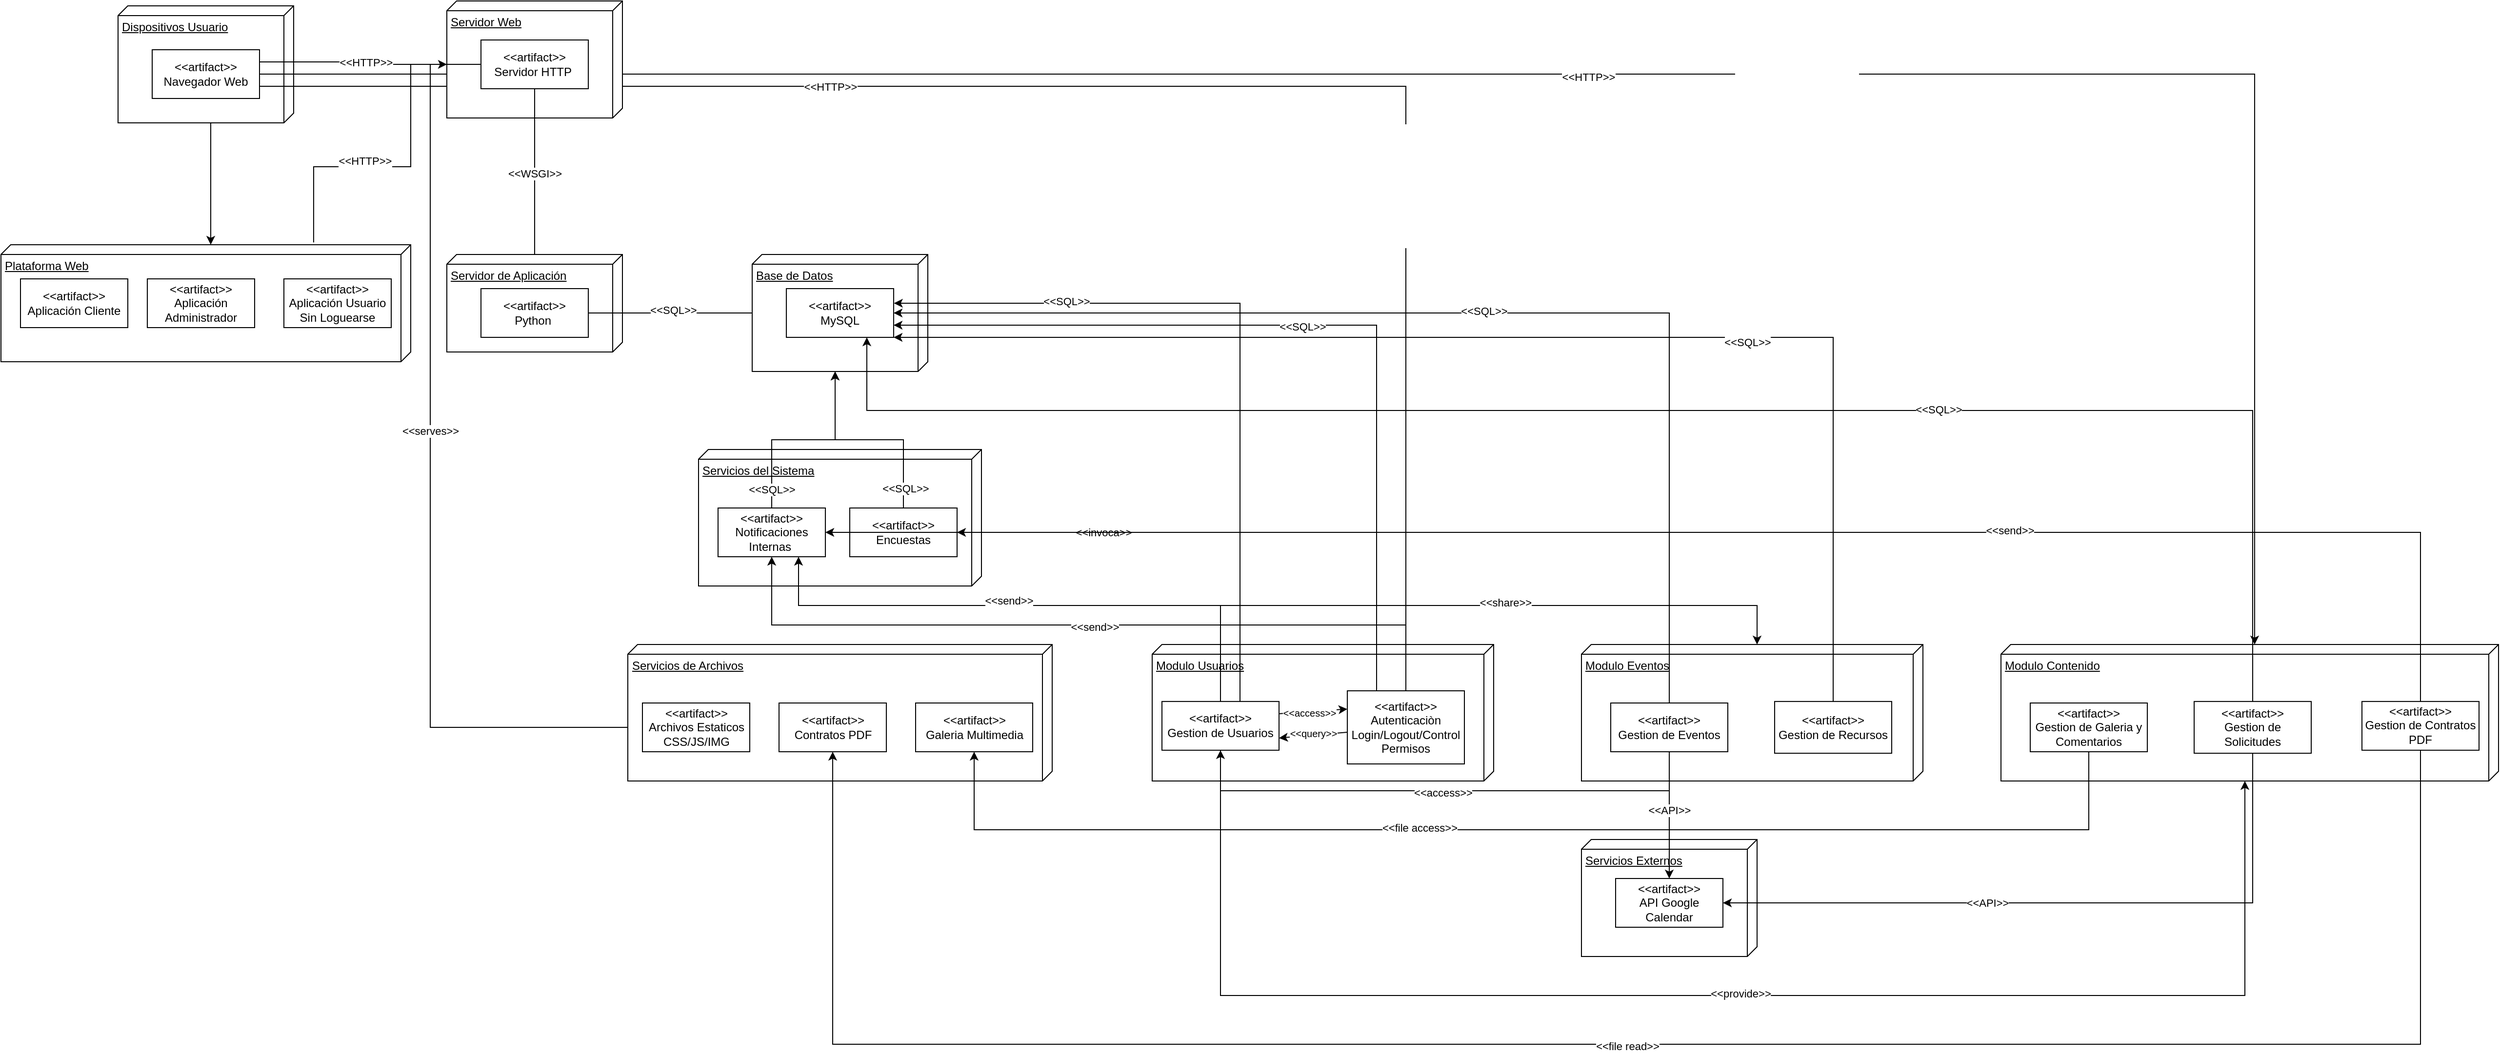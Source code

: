 <mxfile version="28.0.6">
  <diagram name="Página-1" id="GvXXKSNRcuP7JfTzqSxy">
    <mxGraphModel grid="1" page="1" gridSize="10" guides="1" tooltips="1" connect="1" arrows="1" fold="1" pageScale="1" pageWidth="827" pageHeight="1169" math="0" shadow="0">
      <root>
        <mxCell id="0" />
        <mxCell id="1" parent="0" />
        <mxCell id="qR350ktHw3m1VdkChVLU-1" value="Dispositivos Usuario" style="verticalAlign=top;align=left;spacingTop=8;spacingLeft=2;spacingRight=12;shape=cube;size=10;direction=south;fontStyle=4;html=1;whiteSpace=wrap;" vertex="1" parent="1">
          <mxGeometry x="310" y="25" width="180" height="120" as="geometry" />
        </mxCell>
        <mxCell id="qR350ktHw3m1VdkChVLU-16" style="edgeStyle=orthogonalEdgeStyle;rounded=0;orthogonalLoop=1;jettySize=auto;html=1;exitX=1;exitY=0.25;exitDx=0;exitDy=0;" edge="1" parent="1" source="qR350ktHw3m1VdkChVLU-2" target="qR350ktHw3m1VdkChVLU-10">
          <mxGeometry relative="1" as="geometry">
            <mxPoint x="630" y="95" as="targetPoint" />
          </mxGeometry>
        </mxCell>
        <mxCell id="qR350ktHw3m1VdkChVLU-17" value="&amp;lt;&amp;lt;HTTP&amp;gt;&amp;gt;" style="edgeLabel;html=1;align=center;verticalAlign=middle;resizable=0;points=[];" vertex="1" connectable="0" parent="qR350ktHw3m1VdkChVLU-16">
          <mxGeometry x="-0.048" relative="1" as="geometry">
            <mxPoint as="offset" />
          </mxGeometry>
        </mxCell>
        <mxCell id="qR350ktHw3m1VdkChVLU-51" style="edgeStyle=orthogonalEdgeStyle;rounded=0;orthogonalLoop=1;jettySize=auto;html=1;entryX=0.5;entryY=0;entryDx=0;entryDy=0;exitX=1;exitY=0.75;exitDx=0;exitDy=0;" edge="1" parent="1" source="qR350ktHw3m1VdkChVLU-2" target="qR350ktHw3m1VdkChVLU-45">
          <mxGeometry relative="1" as="geometry">
            <mxPoint x="1261.818" y="280" as="targetPoint" />
          </mxGeometry>
        </mxCell>
        <mxCell id="qR350ktHw3m1VdkChVLU-52" value="&amp;lt;&amp;lt;HTTP&amp;gt;&amp;gt;" style="edgeLabel;html=1;align=center;verticalAlign=middle;resizable=0;points=[];" vertex="1" connectable="0" parent="qR350ktHw3m1VdkChVLU-51">
          <mxGeometry x="-0.35" relative="1" as="geometry">
            <mxPoint x="1" as="offset" />
          </mxGeometry>
        </mxCell>
        <mxCell id="qR350ktHw3m1VdkChVLU-70" style="edgeStyle=orthogonalEdgeStyle;rounded=0;orthogonalLoop=1;jettySize=auto;html=1;entryX=0;entryY=0;entryDx=0;entryDy=250;entryPerimeter=0;" edge="1" parent="1" source="qR350ktHw3m1VdkChVLU-2" target="qR350ktHw3m1VdkChVLU-65">
          <mxGeometry relative="1" as="geometry">
            <mxPoint x="2271.531" y="410" as="targetPoint" />
          </mxGeometry>
        </mxCell>
        <mxCell id="qR350ktHw3m1VdkChVLU-71" value="&amp;lt;&amp;lt;HTTP&amp;gt;&amp;gt;" style="edgeLabel;html=1;align=center;verticalAlign=middle;resizable=0;points=[];" vertex="1" connectable="0" parent="qR350ktHw3m1VdkChVLU-70">
          <mxGeometry x="0.035" y="-3" relative="1" as="geometry">
            <mxPoint x="1" as="offset" />
          </mxGeometry>
        </mxCell>
        <mxCell id="qR350ktHw3m1VdkChVLU-2" value="&amp;lt;&amp;lt;artifact&amp;gt;&amp;gt;&lt;br&gt;Navegador Web" style="html=1;whiteSpace=wrap;" vertex="1" parent="1">
          <mxGeometry x="345" y="70" width="110" height="50" as="geometry" />
        </mxCell>
        <mxCell id="qR350ktHw3m1VdkChVLU-9" value="Servidor Web" style="verticalAlign=top;align=left;spacingTop=8;spacingLeft=2;spacingRight=12;shape=cube;size=10;direction=south;fontStyle=4;html=1;whiteSpace=wrap;" vertex="1" parent="1">
          <mxGeometry x="647" y="20" width="180" height="120" as="geometry" />
        </mxCell>
        <mxCell id="qR350ktHw3m1VdkChVLU-21" style="edgeStyle=orthogonalEdgeStyle;rounded=0;orthogonalLoop=1;jettySize=auto;html=1;entryX=0.5;entryY=0;entryDx=0;entryDy=0;" edge="1" parent="1" source="qR350ktHw3m1VdkChVLU-10" target="qR350ktHw3m1VdkChVLU-14">
          <mxGeometry relative="1" as="geometry" />
        </mxCell>
        <mxCell id="qR350ktHw3m1VdkChVLU-22" value="&amp;lt;&amp;lt;WSGI&amp;gt;&amp;gt;" style="edgeLabel;html=1;align=center;verticalAlign=middle;resizable=0;points=[];" vertex="1" connectable="0" parent="qR350ktHw3m1VdkChVLU-21">
          <mxGeometry x="-0.154" relative="1" as="geometry">
            <mxPoint as="offset" />
          </mxGeometry>
        </mxCell>
        <mxCell id="qR350ktHw3m1VdkChVLU-39" style="edgeStyle=orthogonalEdgeStyle;rounded=0;orthogonalLoop=1;jettySize=auto;html=1;entryX=0;entryY=0.5;entryDx=0;entryDy=0;" edge="1" parent="1" source="qR350ktHw3m1VdkChVLU-10" target="qR350ktHw3m1VdkChVLU-35">
          <mxGeometry relative="1" as="geometry">
            <Array as="points">
              <mxPoint x="630" y="85" />
              <mxPoint x="630" y="765" />
            </Array>
          </mxGeometry>
        </mxCell>
        <mxCell id="qR350ktHw3m1VdkChVLU-40" value="&amp;lt;&amp;lt;serves&amp;gt;&amp;gt;" style="edgeLabel;html=1;align=center;verticalAlign=middle;resizable=0;points=[];" vertex="1" connectable="0" parent="qR350ktHw3m1VdkChVLU-39">
          <mxGeometry x="-0.173" y="-4" relative="1" as="geometry">
            <mxPoint x="4" y="35" as="offset" />
          </mxGeometry>
        </mxCell>
        <mxCell id="qR350ktHw3m1VdkChVLU-10" value="&amp;lt;&amp;lt;artifact&amp;gt;&amp;gt;&lt;br&gt;Servidor HTTP&amp;nbsp;" style="html=1;whiteSpace=wrap;" vertex="1" parent="1">
          <mxGeometry x="682" y="60" width="110" height="50" as="geometry" />
        </mxCell>
        <mxCell id="qR350ktHw3m1VdkChVLU-13" value="Servidor de Aplicación" style="verticalAlign=top;align=left;spacingTop=8;spacingLeft=2;spacingRight=12;shape=cube;size=10;direction=south;fontStyle=4;html=1;whiteSpace=wrap;" vertex="1" parent="1">
          <mxGeometry x="647" y="280" width="180" height="100" as="geometry" />
        </mxCell>
        <mxCell id="qR350ktHw3m1VdkChVLU-18" style="edgeStyle=orthogonalEdgeStyle;rounded=0;orthogonalLoop=1;jettySize=auto;html=1;entryX=0;entryY=0.5;entryDx=0;entryDy=0;" edge="1" parent="1" source="qR350ktHw3m1VdkChVLU-14" target="qR350ktHw3m1VdkChVLU-25">
          <mxGeometry relative="1" as="geometry">
            <mxPoint x="955" y="400" as="targetPoint" />
            <Array as="points" />
          </mxGeometry>
        </mxCell>
        <mxCell id="qR350ktHw3m1VdkChVLU-19" value="&amp;lt;&amp;lt;SQL&amp;gt;&amp;gt;" style="edgeLabel;html=1;align=center;verticalAlign=middle;resizable=0;points=[];" vertex="1" connectable="0" parent="qR350ktHw3m1VdkChVLU-18">
          <mxGeometry x="-0.12" y="3" relative="1" as="geometry">
            <mxPoint x="-3" as="offset" />
          </mxGeometry>
        </mxCell>
        <mxCell id="qR350ktHw3m1VdkChVLU-14" value="&amp;lt;&amp;lt;artifact&amp;gt;&amp;gt;&lt;br&gt;Python&amp;nbsp;" style="html=1;whiteSpace=wrap;" vertex="1" parent="1">
          <mxGeometry x="682" y="315" width="110" height="50" as="geometry" />
        </mxCell>
        <mxCell id="qR350ktHw3m1VdkChVLU-24" value="Base de Datos" style="verticalAlign=top;align=left;spacingTop=8;spacingLeft=2;spacingRight=12;shape=cube;size=10;direction=south;fontStyle=4;html=1;whiteSpace=wrap;" vertex="1" parent="1">
          <mxGeometry x="960" y="280" width="180" height="120" as="geometry" />
        </mxCell>
        <mxCell id="qR350ktHw3m1VdkChVLU-25" value="&amp;lt;&amp;lt;artifact&amp;gt;&amp;gt;&lt;br&gt;MySQL" style="html=1;whiteSpace=wrap;" vertex="1" parent="1">
          <mxGeometry x="995" y="315" width="110" height="50" as="geometry" />
        </mxCell>
        <mxCell id="qR350ktHw3m1VdkChVLU-27" value="Servicios del Sistema" style="verticalAlign=top;align=left;spacingTop=8;spacingLeft=2;spacingRight=12;shape=cube;size=10;direction=south;fontStyle=4;html=1;whiteSpace=wrap;" vertex="1" parent="1">
          <mxGeometry x="905" y="480" width="290" height="140" as="geometry" />
        </mxCell>
        <mxCell id="qR350ktHw3m1VdkChVLU-28" value="&amp;lt;&amp;lt;artifact&amp;gt;&amp;gt;&lt;br&gt;Notificaciones Internas&amp;nbsp;" style="html=1;whiteSpace=wrap;" vertex="1" parent="1">
          <mxGeometry x="925" y="540" width="110" height="50" as="geometry" />
        </mxCell>
        <mxCell id="qR350ktHw3m1VdkChVLU-29" value="&amp;lt;&amp;lt;artifact&amp;gt;&amp;gt;&lt;br&gt;Encuestas" style="html=1;whiteSpace=wrap;" vertex="1" parent="1">
          <mxGeometry x="1060" y="540" width="110" height="50" as="geometry" />
        </mxCell>
        <mxCell id="qR350ktHw3m1VdkChVLU-30" style="edgeStyle=orthogonalEdgeStyle;rounded=0;orthogonalLoop=1;jettySize=auto;html=1;entryX=0;entryY=0;entryDx=120;entryDy=95;entryPerimeter=0;" edge="1" parent="1" source="qR350ktHw3m1VdkChVLU-28" target="qR350ktHw3m1VdkChVLU-24">
          <mxGeometry relative="1" as="geometry" />
        </mxCell>
        <mxCell id="qR350ktHw3m1VdkChVLU-31" style="edgeStyle=orthogonalEdgeStyle;rounded=0;orthogonalLoop=1;jettySize=auto;html=1;entryX=0;entryY=0;entryDx=120;entryDy=95;entryPerimeter=0;" edge="1" parent="1" source="qR350ktHw3m1VdkChVLU-29" target="qR350ktHw3m1VdkChVLU-24">
          <mxGeometry relative="1" as="geometry" />
        </mxCell>
        <mxCell id="qR350ktHw3m1VdkChVLU-32" value="&amp;lt;&amp;lt;SQL&amp;gt;&amp;gt;" style="edgeLabel;html=1;align=center;verticalAlign=middle;resizable=0;points=[];" vertex="1" connectable="0" parent="qR350ktHw3m1VdkChVLU-31">
          <mxGeometry x="0.654" relative="1" as="geometry">
            <mxPoint x="-65" y="84" as="offset" />
          </mxGeometry>
        </mxCell>
        <mxCell id="qR350ktHw3m1VdkChVLU-33" value="&amp;lt;&amp;lt;SQL&amp;gt;&amp;gt;" style="edgeLabel;html=1;align=center;verticalAlign=middle;resizable=0;points=[];" vertex="1" connectable="0" parent="1">
          <mxGeometry x="1035" y="540" as="geometry">
            <mxPoint x="82" y="-20" as="offset" />
          </mxGeometry>
        </mxCell>
        <mxCell id="qR350ktHw3m1VdkChVLU-34" value="Servicios de Archivos" style="verticalAlign=top;align=left;spacingTop=8;spacingLeft=2;spacingRight=12;shape=cube;size=10;direction=south;fontStyle=4;html=1;whiteSpace=wrap;" vertex="1" parent="1">
          <mxGeometry x="832.5" y="680" width="435" height="140" as="geometry" />
        </mxCell>
        <mxCell id="qR350ktHw3m1VdkChVLU-35" value="&amp;lt;&amp;lt;artifact&amp;gt;&amp;gt;&lt;br&gt;Archivos Estaticos&lt;br&gt;CSS/JS/IMG" style="html=1;whiteSpace=wrap;" vertex="1" parent="1">
          <mxGeometry x="847.5" y="740" width="110" height="50" as="geometry" />
        </mxCell>
        <mxCell id="qR350ktHw3m1VdkChVLU-36" value="&amp;lt;&amp;lt;artifact&amp;gt;&amp;gt;&lt;br&gt;Contratos PDF" style="html=1;whiteSpace=wrap;" vertex="1" parent="1">
          <mxGeometry x="987.5" y="740" width="110" height="50" as="geometry" />
        </mxCell>
        <mxCell id="qR350ktHw3m1VdkChVLU-38" value="&amp;lt;&amp;lt;artifact&amp;gt;&amp;gt;&lt;br&gt;Galeria Multimedia" style="html=1;whiteSpace=wrap;" vertex="1" parent="1">
          <mxGeometry x="1127.5" y="740" width="120" height="50" as="geometry" />
        </mxCell>
        <mxCell id="qR350ktHw3m1VdkChVLU-41" value="Servicios Externos" style="verticalAlign=top;align=left;spacingTop=8;spacingLeft=2;spacingRight=12;shape=cube;size=10;direction=south;fontStyle=4;html=1;whiteSpace=wrap;" vertex="1" parent="1">
          <mxGeometry x="1810" y="880" width="180" height="120" as="geometry" />
        </mxCell>
        <mxCell id="qR350ktHw3m1VdkChVLU-42" value="&amp;lt;&amp;lt;artifact&amp;gt;&amp;gt;&lt;br&gt;API Google Calendar" style="html=1;whiteSpace=wrap;" vertex="1" parent="1">
          <mxGeometry x="1845" y="920" width="110" height="50" as="geometry" />
        </mxCell>
        <mxCell id="qR350ktHw3m1VdkChVLU-43" value="Modulo Usuarios" style="verticalAlign=top;align=left;spacingTop=8;spacingLeft=2;spacingRight=12;shape=cube;size=10;direction=south;fontStyle=4;html=1;whiteSpace=wrap;" vertex="1" parent="1">
          <mxGeometry x="1370" y="680" width="350" height="140" as="geometry" />
        </mxCell>
        <mxCell id="qR350ktHw3m1VdkChVLU-61" style="edgeStyle=orthogonalEdgeStyle;rounded=0;orthogonalLoop=1;jettySize=auto;html=1;entryX=1.003;entryY=0.317;entryDx=0;entryDy=0;entryPerimeter=0;" edge="1" parent="1" source="qR350ktHw3m1VdkChVLU-44" target="qR350ktHw3m1VdkChVLU-25">
          <mxGeometry relative="1" as="geometry">
            <Array as="points">
              <mxPoint x="1460" y="330" />
              <mxPoint x="1105" y="330" />
            </Array>
          </mxGeometry>
        </mxCell>
        <mxCell id="qR350ktHw3m1VdkChVLU-63" value="&amp;lt;&amp;lt;SQL&amp;gt;&amp;gt;" style="edgeLabel;html=1;align=center;verticalAlign=middle;resizable=0;points=[];" vertex="1" connectable="0" parent="qR350ktHw3m1VdkChVLU-61">
          <mxGeometry x="0.537" y="-2" relative="1" as="geometry">
            <mxPoint as="offset" />
          </mxGeometry>
        </mxCell>
        <mxCell id="qR350ktHw3m1VdkChVLU-80" style="edgeStyle=orthogonalEdgeStyle;rounded=0;orthogonalLoop=1;jettySize=auto;html=1;entryX=1;entryY=0.5;entryDx=0;entryDy=0;" edge="1" parent="1" source="qR350ktHw3m1VdkChVLU-44" target="qR350ktHw3m1VdkChVLU-29">
          <mxGeometry relative="1" as="geometry">
            <Array as="points">
              <mxPoint x="1460" y="565" />
            </Array>
          </mxGeometry>
        </mxCell>
        <mxCell id="qR350ktHw3m1VdkChVLU-81" value="&amp;lt;&amp;lt;invoca&amp;gt;&amp;gt;" style="edgeLabel;html=1;align=center;verticalAlign=middle;resizable=0;points=[];" vertex="1" connectable="0" parent="qR350ktHw3m1VdkChVLU-80">
          <mxGeometry x="0.356" y="-4" relative="1" as="geometry">
            <mxPoint y="4" as="offset" />
          </mxGeometry>
        </mxCell>
        <mxCell id="qR350ktHw3m1VdkChVLU-82" style="rounded=0;orthogonalLoop=1;jettySize=auto;html=1;entryX=0;entryY=0.25;entryDx=0;entryDy=0;exitX=1;exitY=0.25;exitDx=0;exitDy=0;" edge="1" parent="1" source="qR350ktHw3m1VdkChVLU-44" target="qR350ktHw3m1VdkChVLU-45">
          <mxGeometry relative="1" as="geometry" />
        </mxCell>
        <mxCell id="qR350ktHw3m1VdkChVLU-83" value="&lt;font style=&quot;font-size: 10px;&quot;&gt;&amp;lt;&amp;lt;access&amp;gt;&amp;gt;&lt;/font&gt;" style="edgeLabel;html=1;align=center;verticalAlign=middle;resizable=0;points=[];" vertex="1" connectable="0" parent="qR350ktHw3m1VdkChVLU-82">
          <mxGeometry x="-0.115" y="-1" relative="1" as="geometry">
            <mxPoint as="offset" />
          </mxGeometry>
        </mxCell>
        <mxCell id="qR350ktHw3m1VdkChVLU-93" style="edgeStyle=orthogonalEdgeStyle;rounded=0;orthogonalLoop=1;jettySize=auto;html=1;entryX=0.75;entryY=1;entryDx=0;entryDy=0;" edge="1" parent="1" source="qR350ktHw3m1VdkChVLU-44" target="qR350ktHw3m1VdkChVLU-28">
          <mxGeometry relative="1" as="geometry">
            <Array as="points">
              <mxPoint x="1440" y="640" />
              <mxPoint x="1008" y="640" />
            </Array>
          </mxGeometry>
        </mxCell>
        <mxCell id="qR350ktHw3m1VdkChVLU-94" value="&amp;lt;&amp;lt;send&amp;gt;&amp;gt;" style="edgeLabel;html=1;align=center;verticalAlign=middle;resizable=0;points=[];" vertex="1" connectable="0" parent="qR350ktHw3m1VdkChVLU-93">
          <mxGeometry x="0.086" y="-5" relative="1" as="geometry">
            <mxPoint as="offset" />
          </mxGeometry>
        </mxCell>
        <mxCell id="qR350ktHw3m1VdkChVLU-44" value="&amp;lt;&amp;lt;artifact&amp;gt;&amp;gt;&lt;br&gt;Gestion de Usuarios" style="html=1;whiteSpace=wrap;" vertex="1" parent="1">
          <mxGeometry x="1380" y="738.44" width="120" height="50" as="geometry" />
        </mxCell>
        <mxCell id="qR350ktHw3m1VdkChVLU-48" style="edgeStyle=orthogonalEdgeStyle;rounded=0;orthogonalLoop=1;jettySize=auto;html=1;entryX=0.5;entryY=1;entryDx=0;entryDy=0;" edge="1" parent="1" source="qR350ktHw3m1VdkChVLU-45" target="qR350ktHw3m1VdkChVLU-28">
          <mxGeometry relative="1" as="geometry">
            <Array as="points">
              <mxPoint x="1630" y="660" />
              <mxPoint x="980" y="660" />
            </Array>
          </mxGeometry>
        </mxCell>
        <mxCell id="qR350ktHw3m1VdkChVLU-49" value="&amp;lt;&amp;lt;send&amp;gt;&amp;gt;" style="edgeLabel;html=1;align=center;verticalAlign=middle;resizable=0;points=[];" vertex="1" connectable="0" parent="qR350ktHw3m1VdkChVLU-48">
          <mxGeometry x="0.029" y="2" relative="1" as="geometry">
            <mxPoint x="18" as="offset" />
          </mxGeometry>
        </mxCell>
        <mxCell id="qR350ktHw3m1VdkChVLU-62" style="edgeStyle=orthogonalEdgeStyle;rounded=0;orthogonalLoop=1;jettySize=auto;html=1;entryX=1;entryY=0.75;entryDx=0;entryDy=0;" edge="1" parent="1" source="qR350ktHw3m1VdkChVLU-45" target="qR350ktHw3m1VdkChVLU-25">
          <mxGeometry relative="1" as="geometry">
            <Array as="points">
              <mxPoint x="1600" y="352" />
            </Array>
          </mxGeometry>
        </mxCell>
        <mxCell id="qR350ktHw3m1VdkChVLU-64" value="&amp;lt;&amp;lt;SQL&amp;gt;&amp;gt;" style="edgeLabel;html=1;align=center;verticalAlign=middle;resizable=0;points=[];" vertex="1" connectable="0" parent="qR350ktHw3m1VdkChVLU-62">
          <mxGeometry x="0.037" y="1" relative="1" as="geometry">
            <mxPoint as="offset" />
          </mxGeometry>
        </mxCell>
        <mxCell id="qR350ktHw3m1VdkChVLU-85" style="rounded=0;orthogonalLoop=1;jettySize=auto;html=1;entryX=1;entryY=0.75;entryDx=0;entryDy=0;" edge="1" parent="1" source="qR350ktHw3m1VdkChVLU-45" target="qR350ktHw3m1VdkChVLU-44">
          <mxGeometry relative="1" as="geometry" />
        </mxCell>
        <mxCell id="qR350ktHw3m1VdkChVLU-86" value="&lt;font style=&quot;font-size: 10px;&quot;&gt;&amp;lt;&amp;lt;query&amp;gt;&amp;gt;&lt;/font&gt;" style="edgeLabel;html=1;align=center;verticalAlign=middle;resizable=0;points=[];" vertex="1" connectable="0" parent="qR350ktHw3m1VdkChVLU-85">
          <mxGeometry x="0.004" y="-2" relative="1" as="geometry">
            <mxPoint as="offset" />
          </mxGeometry>
        </mxCell>
        <mxCell id="qR350ktHw3m1VdkChVLU-45" value="&amp;lt;&amp;lt;artifact&amp;gt;&amp;gt;&lt;br&gt;Autenticaciòn&lt;br&gt;Login/Logout/Control Permisos" style="html=1;whiteSpace=wrap;" vertex="1" parent="1">
          <mxGeometry x="1570" y="727.5" width="120" height="75" as="geometry" />
        </mxCell>
        <mxCell id="qR350ktHw3m1VdkChVLU-57" value="Modulo Eventos" style="verticalAlign=top;align=left;spacingTop=8;spacingLeft=2;spacingRight=12;shape=cube;size=10;direction=south;fontStyle=4;html=1;whiteSpace=wrap;" vertex="1" parent="1">
          <mxGeometry x="1810" y="680" width="350" height="140" as="geometry" />
        </mxCell>
        <mxCell id="qR350ktHw3m1VdkChVLU-60" style="edgeStyle=orthogonalEdgeStyle;rounded=0;orthogonalLoop=1;jettySize=auto;html=1;entryX=0.5;entryY=0;entryDx=0;entryDy=0;" edge="1" parent="1" source="qR350ktHw3m1VdkChVLU-58" target="qR350ktHw3m1VdkChVLU-42">
          <mxGeometry relative="1" as="geometry" />
        </mxCell>
        <mxCell id="qR350ktHw3m1VdkChVLU-77" value="&amp;lt;&amp;lt;API&amp;gt;&amp;gt;" style="edgeLabel;html=1;align=center;verticalAlign=middle;resizable=0;points=[];" vertex="1" connectable="0" parent="qR350ktHw3m1VdkChVLU-60">
          <mxGeometry x="-0.281" relative="1" as="geometry">
            <mxPoint y="13" as="offset" />
          </mxGeometry>
        </mxCell>
        <mxCell id="qR350ktHw3m1VdkChVLU-72" style="edgeStyle=orthogonalEdgeStyle;rounded=0;orthogonalLoop=1;jettySize=auto;html=1;entryX=1;entryY=0.5;entryDx=0;entryDy=0;" edge="1" parent="1" source="qR350ktHw3m1VdkChVLU-58" target="qR350ktHw3m1VdkChVLU-25">
          <mxGeometry relative="1" as="geometry">
            <Array as="points">
              <mxPoint x="1900" y="340" />
            </Array>
          </mxGeometry>
        </mxCell>
        <mxCell id="qR350ktHw3m1VdkChVLU-73" value="&amp;lt;&amp;lt;SQL&amp;gt;&amp;gt;" style="edgeLabel;html=1;align=center;verticalAlign=middle;resizable=0;points=[];" vertex="1" connectable="0" parent="qR350ktHw3m1VdkChVLU-72">
          <mxGeometry x="-0.012" y="-2" relative="1" as="geometry">
            <mxPoint as="offset" />
          </mxGeometry>
        </mxCell>
        <mxCell id="qR350ktHw3m1VdkChVLU-78" style="edgeStyle=orthogonalEdgeStyle;rounded=0;orthogonalLoop=1;jettySize=auto;html=1;entryX=0.5;entryY=1;entryDx=0;entryDy=0;" edge="1" parent="1" source="qR350ktHw3m1VdkChVLU-58" target="qR350ktHw3m1VdkChVLU-44">
          <mxGeometry relative="1" as="geometry">
            <Array as="points">
              <mxPoint x="1900" y="830" />
              <mxPoint x="1440" y="830" />
            </Array>
          </mxGeometry>
        </mxCell>
        <mxCell id="qR350ktHw3m1VdkChVLU-79" value="&amp;lt;&amp;lt;access&amp;gt;&amp;gt;" style="edgeLabel;html=1;align=center;verticalAlign=middle;resizable=0;points=[];" vertex="1" connectable="0" parent="qR350ktHw3m1VdkChVLU-78">
          <mxGeometry x="0.004" y="2" relative="1" as="geometry">
            <mxPoint as="offset" />
          </mxGeometry>
        </mxCell>
        <mxCell id="qR350ktHw3m1VdkChVLU-58" value="&amp;lt;&amp;lt;artifact&amp;gt;&amp;gt;&lt;br&gt;Gestion de Eventos" style="html=1;whiteSpace=wrap;" vertex="1" parent="1">
          <mxGeometry x="1840" y="740" width="120" height="50" as="geometry" />
        </mxCell>
        <mxCell id="qR350ktHw3m1VdkChVLU-74" style="edgeStyle=orthogonalEdgeStyle;rounded=0;orthogonalLoop=1;jettySize=auto;html=1;entryX=1;entryY=1;entryDx=0;entryDy=0;" edge="1" parent="1" source="qR350ktHw3m1VdkChVLU-59" target="qR350ktHw3m1VdkChVLU-25">
          <mxGeometry relative="1" as="geometry">
            <Array as="points">
              <mxPoint x="2068" y="365" />
            </Array>
          </mxGeometry>
        </mxCell>
        <mxCell id="qR350ktHw3m1VdkChVLU-76" value="&amp;lt;&amp;lt;SQL&amp;gt;&amp;gt;" style="edgeLabel;html=1;align=center;verticalAlign=middle;resizable=0;points=[];" vertex="1" connectable="0" parent="qR350ktHw3m1VdkChVLU-74">
          <mxGeometry x="-0.309" y="5" relative="1" as="geometry">
            <mxPoint as="offset" />
          </mxGeometry>
        </mxCell>
        <mxCell id="qR350ktHw3m1VdkChVLU-59" value="&amp;lt;&amp;lt;artifact&amp;gt;&amp;gt;&lt;br&gt;Gestion de Recursos" style="html=1;whiteSpace=wrap;" vertex="1" parent="1">
          <mxGeometry x="2008" y="738.44" width="120" height="53.12" as="geometry" />
        </mxCell>
        <mxCell id="qR350ktHw3m1VdkChVLU-65" value="Modulo Contenido" style="verticalAlign=top;align=left;spacingTop=8;spacingLeft=2;spacingRight=12;shape=cube;size=10;direction=south;fontStyle=4;html=1;whiteSpace=wrap;" vertex="1" parent="1">
          <mxGeometry x="2240" y="680" width="510" height="140" as="geometry" />
        </mxCell>
        <mxCell id="qR350ktHw3m1VdkChVLU-95" style="edgeStyle=orthogonalEdgeStyle;rounded=0;orthogonalLoop=1;jettySize=auto;html=1;entryX=0.5;entryY=1;entryDx=0;entryDy=0;" edge="1" parent="1" source="qR350ktHw3m1VdkChVLU-66" target="qR350ktHw3m1VdkChVLU-38">
          <mxGeometry relative="1" as="geometry">
            <Array as="points">
              <mxPoint x="2330" y="870" />
              <mxPoint x="1188" y="870" />
            </Array>
          </mxGeometry>
        </mxCell>
        <mxCell id="qR350ktHw3m1VdkChVLU-96" value="&amp;lt;&amp;lt;file access&amp;gt;&amp;gt;" style="edgeLabel;html=1;align=center;verticalAlign=middle;resizable=0;points=[];" vertex="1" connectable="0" parent="qR350ktHw3m1VdkChVLU-95">
          <mxGeometry x="0.178" y="-2" relative="1" as="geometry">
            <mxPoint x="1" as="offset" />
          </mxGeometry>
        </mxCell>
        <mxCell id="qR350ktHw3m1VdkChVLU-66" value="&amp;lt;&amp;lt;artifact&amp;gt;&amp;gt;&lt;br&gt;Gestion de Galeria y Comentarios" style="html=1;whiteSpace=wrap;" vertex="1" parent="1">
          <mxGeometry x="2270" y="740" width="120" height="50" as="geometry" />
        </mxCell>
        <mxCell id="qR350ktHw3m1VdkChVLU-97" style="edgeStyle=orthogonalEdgeStyle;rounded=0;orthogonalLoop=1;jettySize=auto;html=1;entryX=0.75;entryY=1;entryDx=0;entryDy=0;" edge="1" parent="1" source="qR350ktHw3m1VdkChVLU-67" target="qR350ktHw3m1VdkChVLU-25">
          <mxGeometry relative="1" as="geometry">
            <Array as="points">
              <mxPoint x="2498" y="440" />
              <mxPoint x="1078" y="440" />
            </Array>
          </mxGeometry>
        </mxCell>
        <mxCell id="qR350ktHw3m1VdkChVLU-101" value="&amp;lt;&amp;lt;SQL&amp;gt;&amp;gt;" style="edgeLabel;html=1;align=center;verticalAlign=middle;resizable=0;points=[];" vertex="1" connectable="0" parent="qR350ktHw3m1VdkChVLU-97">
          <mxGeometry x="-0.308" y="-1" relative="1" as="geometry">
            <mxPoint as="offset" />
          </mxGeometry>
        </mxCell>
        <mxCell id="qR350ktHw3m1VdkChVLU-104" style="edgeStyle=orthogonalEdgeStyle;rounded=0;orthogonalLoop=1;jettySize=auto;html=1;entryX=1;entryY=0.5;entryDx=0;entryDy=0;" edge="1" parent="1" source="qR350ktHw3m1VdkChVLU-67" target="qR350ktHw3m1VdkChVLU-42">
          <mxGeometry relative="1" as="geometry">
            <Array as="points">
              <mxPoint x="2498" y="945" />
            </Array>
          </mxGeometry>
        </mxCell>
        <mxCell id="qR350ktHw3m1VdkChVLU-105" value="&amp;lt;&amp;lt;API&amp;gt;&amp;gt;" style="edgeLabel;html=1;align=center;verticalAlign=middle;resizable=0;points=[];" vertex="1" connectable="0" parent="qR350ktHw3m1VdkChVLU-104">
          <mxGeometry x="0.222" y="-4" relative="1" as="geometry">
            <mxPoint y="4" as="offset" />
          </mxGeometry>
        </mxCell>
        <mxCell id="qR350ktHw3m1VdkChVLU-67" value="&amp;lt;&amp;lt;artifact&amp;gt;&amp;gt;&lt;br&gt;Gestion de Solicitudes" style="html=1;whiteSpace=wrap;" vertex="1" parent="1">
          <mxGeometry x="2438" y="738.44" width="120" height="53.12" as="geometry" />
        </mxCell>
        <mxCell id="qR350ktHw3m1VdkChVLU-102" style="edgeStyle=orthogonalEdgeStyle;rounded=0;orthogonalLoop=1;jettySize=auto;html=1;entryX=0.5;entryY=1;entryDx=0;entryDy=0;" edge="1" parent="1" source="qR350ktHw3m1VdkChVLU-69" target="qR350ktHw3m1VdkChVLU-36">
          <mxGeometry relative="1" as="geometry">
            <Array as="points">
              <mxPoint x="2670" y="1090" />
              <mxPoint x="1043" y="1090" />
            </Array>
          </mxGeometry>
        </mxCell>
        <mxCell id="qR350ktHw3m1VdkChVLU-103" value="&amp;lt;&amp;lt;file read&amp;gt;&amp;gt;" style="edgeLabel;html=1;align=center;verticalAlign=middle;resizable=0;points=[];" vertex="1" connectable="0" parent="qR350ktHw3m1VdkChVLU-102">
          <mxGeometry x="0.001" y="2" relative="1" as="geometry">
            <mxPoint x="1" as="offset" />
          </mxGeometry>
        </mxCell>
        <mxCell id="qR350ktHw3m1VdkChVLU-106" style="edgeStyle=orthogonalEdgeStyle;rounded=0;orthogonalLoop=1;jettySize=auto;html=1;entryX=1;entryY=0.5;entryDx=0;entryDy=0;" edge="1" parent="1" source="qR350ktHw3m1VdkChVLU-69" target="qR350ktHw3m1VdkChVLU-28">
          <mxGeometry relative="1" as="geometry">
            <Array as="points">
              <mxPoint x="2670" y="565" />
            </Array>
          </mxGeometry>
        </mxCell>
        <mxCell id="qR350ktHw3m1VdkChVLU-107" value="&amp;lt;&amp;lt;send&amp;gt;&amp;gt;" style="edgeLabel;html=1;align=center;verticalAlign=middle;resizable=0;points=[];" vertex="1" connectable="0" parent="qR350ktHw3m1VdkChVLU-106">
          <mxGeometry x="-0.342" y="-2" relative="1" as="geometry">
            <mxPoint as="offset" />
          </mxGeometry>
        </mxCell>
        <mxCell id="qR350ktHw3m1VdkChVLU-69" value="&amp;lt;&amp;lt;artifact&amp;gt;&amp;gt;&lt;br&gt;Gestion de Contratos PDF" style="html=1;whiteSpace=wrap;" vertex="1" parent="1">
          <mxGeometry x="2610" y="738.44" width="120" height="50" as="geometry" />
        </mxCell>
        <mxCell id="qR350ktHw3m1VdkChVLU-87" style="edgeStyle=orthogonalEdgeStyle;rounded=0;orthogonalLoop=1;jettySize=auto;html=1;entryX=0;entryY=0;entryDx=0;entryDy=170;entryPerimeter=0;" edge="1" parent="1" source="qR350ktHw3m1VdkChVLU-44" target="qR350ktHw3m1VdkChVLU-57">
          <mxGeometry relative="1" as="geometry">
            <Array as="points">
              <mxPoint x="1440" y="640" />
              <mxPoint x="1990" y="640" />
            </Array>
          </mxGeometry>
        </mxCell>
        <mxCell id="qR350ktHw3m1VdkChVLU-88" value="&amp;lt;&amp;lt;share&amp;gt;&amp;gt;" style="edgeLabel;html=1;align=center;verticalAlign=middle;resizable=0;points=[];" vertex="1" connectable="0" parent="qR350ktHw3m1VdkChVLU-87">
          <mxGeometry x="0.131" y="3" relative="1" as="geometry">
            <mxPoint x="1" as="offset" />
          </mxGeometry>
        </mxCell>
        <mxCell id="qR350ktHw3m1VdkChVLU-89" style="edgeStyle=orthogonalEdgeStyle;rounded=0;orthogonalLoop=1;jettySize=auto;html=1;entryX=0;entryY=0;entryDx=140;entryDy=260;entryPerimeter=0;" edge="1" parent="1" source="qR350ktHw3m1VdkChVLU-44" target="qR350ktHw3m1VdkChVLU-65">
          <mxGeometry relative="1" as="geometry">
            <Array as="points">
              <mxPoint x="1440" y="1040" />
              <mxPoint x="2490" y="1040" />
            </Array>
          </mxGeometry>
        </mxCell>
        <mxCell id="qR350ktHw3m1VdkChVLU-90" value="&amp;lt;&amp;lt;provide&amp;gt;&amp;gt;" style="edgeLabel;html=1;align=center;verticalAlign=middle;resizable=0;points=[];" vertex="1" connectable="0" parent="qR350ktHw3m1VdkChVLU-89">
          <mxGeometry x="0.029" y="2" relative="1" as="geometry">
            <mxPoint x="1" as="offset" />
          </mxGeometry>
        </mxCell>
        <mxCell id="fhIq3zyXwHZGVhk65Qyr-6" value="Plataforma Web" style="verticalAlign=top;align=left;spacingTop=8;spacingLeft=2;spacingRight=12;shape=cube;size=10;direction=south;fontStyle=4;html=1;whiteSpace=wrap;" vertex="1" parent="1">
          <mxGeometry x="190" y="270" width="420" height="120" as="geometry" />
        </mxCell>
        <mxCell id="fhIq3zyXwHZGVhk65Qyr-7" value="&amp;lt;&amp;lt;artifact&amp;gt;&amp;gt;&lt;br&gt;Aplicación Cliente" style="html=1;whiteSpace=wrap;" vertex="1" parent="1">
          <mxGeometry x="210" y="305" width="110" height="50" as="geometry" />
        </mxCell>
        <mxCell id="fhIq3zyXwHZGVhk65Qyr-8" value="&amp;lt;&amp;lt;artifact&amp;gt;&amp;gt;&lt;br&gt;Aplicación Administrador" style="html=1;whiteSpace=wrap;" vertex="1" parent="1">
          <mxGeometry x="340" y="305" width="110" height="50" as="geometry" />
        </mxCell>
        <mxCell id="fhIq3zyXwHZGVhk65Qyr-9" value="&amp;lt;&amp;lt;artifact&amp;gt;&amp;gt;&lt;br&gt;Aplicación Usuario Sin Loguearse" style="html=1;whiteSpace=wrap;" vertex="1" parent="1">
          <mxGeometry x="480" y="305" width="110" height="50" as="geometry" />
        </mxCell>
        <mxCell id="fhIq3zyXwHZGVhk65Qyr-10" style="edgeStyle=orthogonalEdgeStyle;rounded=0;orthogonalLoop=1;jettySize=auto;html=1;entryX=0;entryY=0;entryDx=0;entryDy=205;entryPerimeter=0;" edge="1" parent="1" source="qR350ktHw3m1VdkChVLU-1" target="fhIq3zyXwHZGVhk65Qyr-6">
          <mxGeometry relative="1" as="geometry">
            <Array as="points">
              <mxPoint x="405" y="170" />
              <mxPoint x="405" y="170" />
            </Array>
          </mxGeometry>
        </mxCell>
        <mxCell id="fhIq3zyXwHZGVhk65Qyr-11" style="edgeStyle=orthogonalEdgeStyle;rounded=0;orthogonalLoop=1;jettySize=auto;html=1;entryX=0;entryY=0;entryDx=65;entryDy=180;entryPerimeter=0;exitX=-0.02;exitY=0.237;exitDx=0;exitDy=0;exitPerimeter=0;" edge="1" parent="1" source="fhIq3zyXwHZGVhk65Qyr-6" target="qR350ktHw3m1VdkChVLU-9">
          <mxGeometry relative="1" as="geometry">
            <Array as="points">
              <mxPoint x="511" y="190" />
              <mxPoint x="610" y="190" />
              <mxPoint x="610" y="85" />
            </Array>
          </mxGeometry>
        </mxCell>
        <mxCell id="fhIq3zyXwHZGVhk65Qyr-12" value="&amp;lt;&amp;lt;HTTP&amp;gt;&amp;gt;" style="edgeLabel;html=1;align=center;verticalAlign=middle;resizable=0;points=[];" connectable="0" vertex="1" parent="fhIq3zyXwHZGVhk65Qyr-11">
          <mxGeometry x="-0.188" y="6" relative="1" as="geometry">
            <mxPoint as="offset" />
          </mxGeometry>
        </mxCell>
      </root>
    </mxGraphModel>
  </diagram>
</mxfile>

